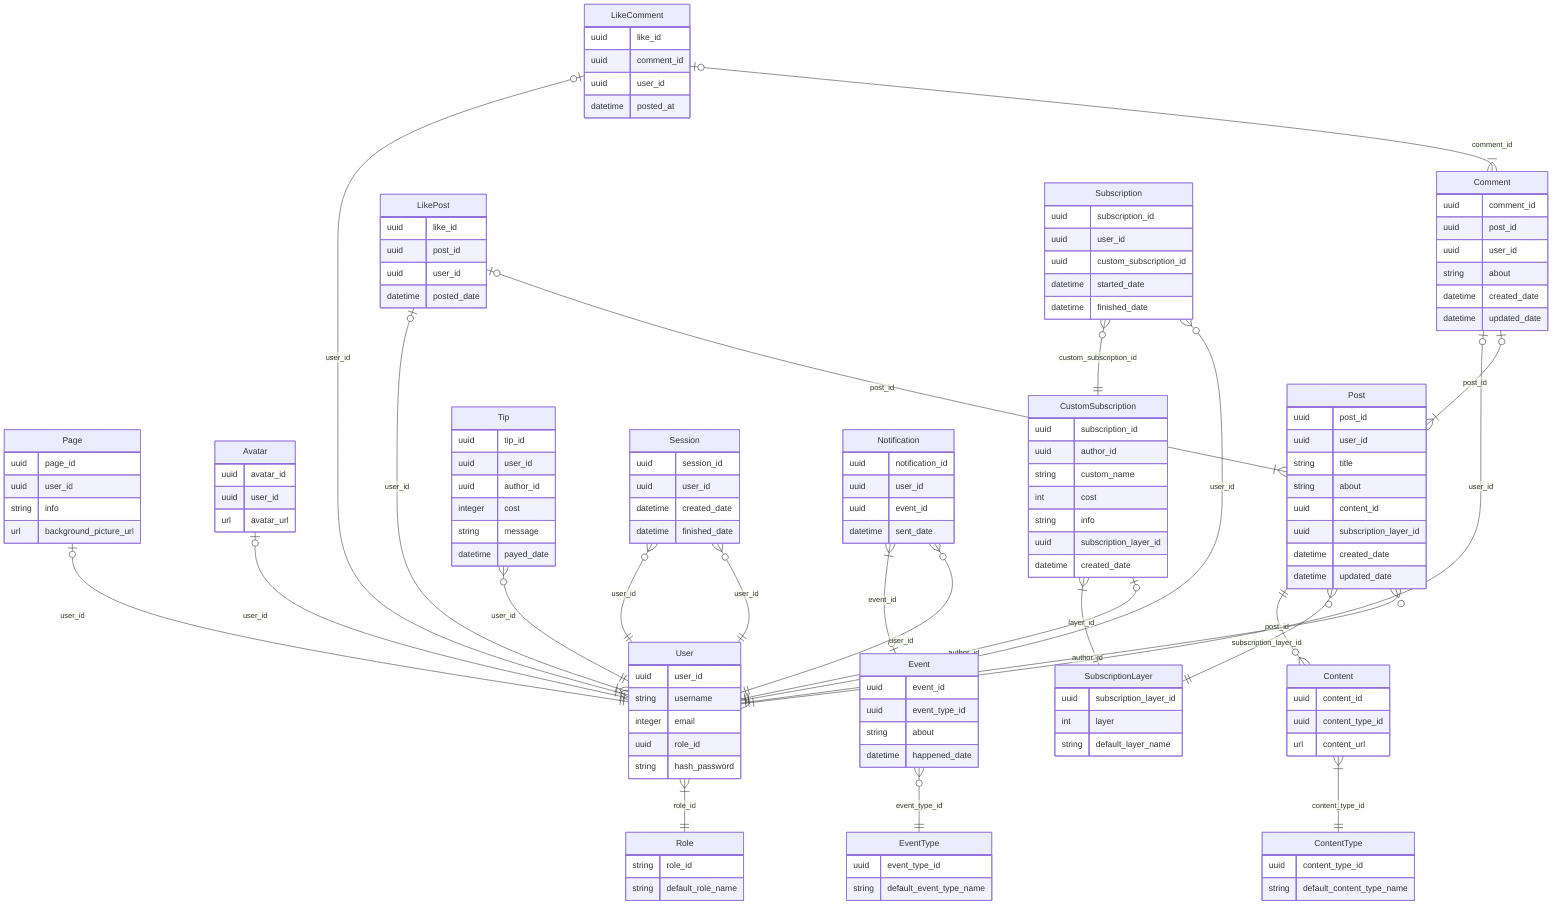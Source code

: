erDiagram
    User }|--|| Role : role_id
    Page |o--|| User : user_id
    Avatar |o--|| User : user_id
    Role

    CustomSubscription |o--|| User : author_id
    CustomSubscription }|--|| SubscriptionLayer : layer_id
    SubscriptionLayer

    Post
    Post }o--|| User: author_id
    Post }o--|| SubscriptionLayer: subscription_layer_id
    Post ||--o{ Content: post_id
    Content

    Comment |o--|{ Post: post_id
    Comment |o--|{ User: user_id

    LikePost |o--|{ Post: post_id
    LikePost |o--|{ User: user_id

    LikeComment |o--|{ Comment: comment_id
    LikeComment |o--|{ User: user_id

    Subscription }o--|| User: user_id
    Subscription }o--|| CustomSubscription: custom_subscription_id

    Tip }o--|| User: user_id
    %% Author }o--|| User: author_id

    Session }o--|| User: user_id

    User {
        uuid user_id
        string username
        integer email
        uuid role_id
        string hash_password
    }
    Page {
        uuid page_id
        uuid user_id
        string info
        url background_picture_url
    }
    Avatar {
        uuid avatar_id
        uuid user_id
        url avatar_url
    }
    Role{
        string role_id
        string default_role_name
    }

    CustomSubscription {
        uuid subscription_id
        uuid author_id
        string custom_name
        int cost
        string info
        uuid subscription_layer_id
        datetime created_date
    }

    SubscriptionLayer {
        uuid subscription_layer_id
        int layer
        string default_layer_name
    }

    Subscription {
        uuid subscription_id
        uuid user_id
        uuid custom_subscription_id
        datetime started_date
        datetime finished_date
    }
    Tip {
        uuid tip_id
        uuid user_id
        uuid author_id
        integer cost
        string message
        datetime payed_date
    }


    Post {
        uuid post_id
        uuid user_id
        string title
        string about
        uuid content_id
        uuid subscription_layer_id
        datetime created_date
        datetime updated_date
    }
    Content {
        uuid content_id
        uuid content_type_id
        url content_url
    }
    Content }|--|| ContentType: content_type_id
    ContentType {
        uuid content_type_id
        string default_content_type_name
    }
    LikePost {
        uuid like_id
        uuid post_id
        uuid user_id
        datetime posted_date
    }
    Comment {
        uuid comment_id
        uuid post_id
        uuid user_id
        string about
        datetime created_date
        datetime updated_date
    }
    LikeComment {
        uuid like_id
        uuid comment_id
        uuid user_id
        datetime posted_at
    }


    %% Уведомления
    Notification {
        uuid notification_id
        uuid user_id
        uuid event_id
        datetime sent_date
    }
    Notification }o--|| User: user_id
    Notification }|--o| Event: event_id
    Event {
        uuid event_id
        uuid event_type_id
        string about
        datetime happened_date
    }
    Event }o--|| EventType: event_type_id
    EventType {
        uuid event_type_id
        string default_event_type_name
    }


    %% Сессия
    Session {
        uuid session_id
        uuid user_id
        datetime created_date
        datetime finished_date
    }
    Session }o--|| User: user_id
